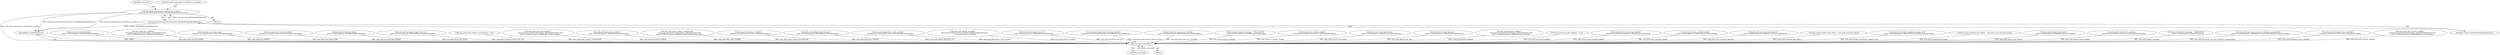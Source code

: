 digraph "1_Chrome_bfa69d49b17f33635c79f79819b90a8d2089c4b3_0@del" {
"1000322" [label="(Call,web_prefs.experimental_notifications_enabled =\n      command_line.HasSwitch(switches::kEnableDesktopNotifications))"];
"1000326" [label="(Call,command_line.HasSwitch(switches::kEnableDesktopNotifications))"];
"1000376" [label="(Return,return web_prefs;)"];
"1000330" [label="(Identifier,web_prefs)"];
"1000112" [label="(Call,web_prefs.serif_font_family =\n      prefs->GetString(prefs::kWebKitSerifFontFamily))"];
"1000377" [label="(Identifier,web_prefs)"];
"1000378" [label="(MethodReturn,WebPreferences)"];
"1000253" [label="(Call,web_prefs.java_enabled =\n        !command_line.HasSwitch(switches::kDisableJava) &&\n        prefs->GetBoolean(prefs::kWebKitJavaEnabled))"];
"1000273" [label="(Call,web_prefs.uses_page_cache =\n        command_line.HasSwitch(switches::kEnableFastback))"];
"1000298" [label="(Call,web_prefs.local_storage_enabled =\n      command_line.HasSwitch(switches::kEnableLocalStorage))"];
"1000106" [label="(Call,web_prefs.fixed_font_family =\n      prefs->GetString(prefs::kWebKitFixedFontFamily))"];
"1000172" [label="(Call,web_prefs.minimum_logical_font_size =\n      prefs->GetInteger(prefs::kWebKitMinimumLogicalFontSize))"];
"1000326" [label="(Call,command_line.HasSwitch(switches::kEnableDesktopNotifications))"];
"1000376" [label="(Return,return web_prefs;)"];
"1000366" [label="(Call,web_prefs.loads_images_automatically = true)"];
"1000223" [label="(Call,web_prefs.javascript_enabled =\n        !command_line.HasSwitch(switches::kDisableJavaScript) &&\n        prefs->GetBoolean(prefs::kWebKitJavascriptEnabled))"];
"1000191" [label="(Call,web_prefs.dom_paste_enabled =\n      prefs->GetBoolean(prefs::kWebKitDomPasteEnabled))"];
"1000263" [label="(Call,web_prefs.loads_images_automatically =\n        !command_line.HasSwitch(switches::kDisableImages) &&\n        prefs->GetBoolean(prefs::kWebKitLoadsImagesAutomatically))"];
"1000304" [label="(Call,web_prefs.databases_enabled =\n      command_line.HasSwitch(switches::kEnableDatabases))"];
"1000322" [label="(Call,web_prefs.experimental_notifications_enabled =\n      command_line.HasSwitch(switches::kEnableDesktopNotifications))"];
"1000160" [label="(Call,web_prefs.default_fixed_font_size =\n      prefs->GetInteger(prefs::kWebKitDefaultFixedFontSize))"];
"1000292" [label="(Call,web_prefs.application_cache_enabled =\n        command_line.HasSwitch(switches::kEnableApplicationCache))"];
"1000340" [label="(Call,web_prefs.default_encoding =\n      CharacterEncoding::GetCanonicalEncodingNameByAliasName(\n          web_prefs.default_encoding))"];
"1000166" [label="(Call,web_prefs.minimum_font_size =\n      prefs->GetInteger(prefs::kWebKitMinimumFontSize))"];
"1000316" [label="(Call,web_prefs.experimental_webgl_enabled =\n       command_line.HasSwitch(switches::kEnableExperimentalWebGL))"];
"1000334" [label="(Call,web_prefs.text_areas_are_resizable =\n      prefs->GetBoolean(prefs::kWebKitTextAreasAreResizable))"];
"1000203" [label="(Call,web_prefs.inspector_settings = WideToUTF8(\n      prefs->GetString(prefs::kWebKitInspectorSettings)))"];
"1000285" [label="(Call,web_prefs.xss_auditor_enabled =\n        !command_line.HasSwitch(switches::kDisableXSSAuditor))"];
"1000142" [label="(Call,web_prefs.cursive_font_family =\n      prefs->GetString(prefs::kWebKitCursiveFontFamily))"];
"1000154" [label="(Call,web_prefs.default_font_size =\n      prefs->GetInteger(prefs::kWebKitDefaultFontSize))"];
"1000243" [label="(Call,web_prefs.plugins_enabled =\n        !command_line.HasSwitch(switches::kDisablePlugins) &&\n        prefs->GetBoolean(prefs::kWebKitPluginsEnabled))"];
"1000371" [label="(Call,web_prefs.javascript_enabled = true)"];
"1000310" [label="(Call,web_prefs.session_storage_enabled =\n       command_line.HasSwitch(switches::kEnableSessionStorage))"];
"1000118" [label="(Call,web_prefs.sans_serif_font_family =\n      prefs->GetString(prefs::kWebKitSansSerifFontFamily))"];
"1000328" [label="(Call,web_prefs.uses_universal_detector =\n      prefs->GetBoolean(prefs::kWebKitUsesUniversalDetector))"];
"1000104" [label="(Block,)"];
"1000127" [label="(Call,web_prefs.standard_font_family = web_prefs.serif_font_family)"];
"1000197" [label="(Call,web_prefs.shrinks_standalone_images_to_fit =\n      prefs->GetBoolean(prefs::kWebKitShrinksStandaloneImagesToFit))"];
"1000135" [label="(Call,web_prefs.standard_font_family = web_prefs.sans_serif_font_family)"];
"1000148" [label="(Call,web_prefs.fantasy_font_family =\n      prefs->GetString(prefs::kWebKitFantasyFontFamily))"];
"1000279" [label="(Call,web_prefs.remote_fonts_enabled =\n        command_line.HasSwitch(switches::kEnableRemoteFonts))"];
"1000327" [label="(Identifier,switches::kEnableDesktopNotifications)"];
"1000210" [label="(Block,)"];
"1000323" [label="(Call,web_prefs.experimental_notifications_enabled)"];
"1000353" [label="(Call,web_prefs.default_encoding = WideToASCII(\n        prefs->GetString(prefs::kDefaultCharset)))"];
"1000185" [label="(Call,web_prefs.javascript_can_open_windows_automatically =\n      prefs->GetBoolean(prefs::kWebKitJavascriptCanOpenWindowsAutomatically))"];
"1000216" [label="(Call,web_prefs.developer_extras_enabled =\n        !command_line.HasSwitch(switches::kDisableDevTools))"];
"1000233" [label="(Call,web_prefs.web_security_enabled =\n        !command_line.HasSwitch(switches::kDisableWebSecurity) &&\n        prefs->GetBoolean(prefs::kWebKitWebSecurityEnabled))"];
"1000322" -> "1000210"  [label="AST: "];
"1000322" -> "1000326"  [label="CFG: "];
"1000323" -> "1000322"  [label="AST: "];
"1000326" -> "1000322"  [label="AST: "];
"1000330" -> "1000322"  [label="CFG: "];
"1000322" -> "1000378"  [label="DDG: command_line.HasSwitch(switches::kEnableDesktopNotifications)"];
"1000322" -> "1000378"  [label="DDG: web_prefs.experimental_notifications_enabled"];
"1000326" -> "1000322"  [label="DDG: switches::kEnableDesktopNotifications"];
"1000322" -> "1000376"  [label="DDG: web_prefs.experimental_notifications_enabled"];
"1000326" -> "1000327"  [label="CFG: "];
"1000327" -> "1000326"  [label="AST: "];
"1000326" -> "1000378"  [label="DDG: switches::kEnableDesktopNotifications"];
"1000376" -> "1000104"  [label="AST: "];
"1000376" -> "1000377"  [label="CFG: "];
"1000377" -> "1000376"  [label="AST: "];
"1000378" -> "1000376"  [label="CFG: "];
"1000376" -> "1000378"  [label="DDG: <RET>"];
"1000377" -> "1000376"  [label="DDG: web_prefs"];
"1000106" -> "1000376"  [label="DDG: web_prefs.fixed_font_family"];
"1000279" -> "1000376"  [label="DDG: web_prefs.remote_fonts_enabled"];
"1000292" -> "1000376"  [label="DDG: web_prefs.application_cache_enabled"];
"1000298" -> "1000376"  [label="DDG: web_prefs.local_storage_enabled"];
"1000148" -> "1000376"  [label="DDG: web_prefs.fantasy_font_family"];
"1000328" -> "1000376"  [label="DDG: web_prefs.uses_universal_detector"];
"1000366" -> "1000376"  [label="DDG: web_prefs.loads_images_automatically"];
"1000285" -> "1000376"  [label="DDG: web_prefs.xss_auditor_enabled"];
"1000185" -> "1000376"  [label="DDG: web_prefs.javascript_can_open_windows_automatically"];
"1000216" -> "1000376"  [label="DDG: web_prefs.developer_extras_enabled"];
"1000310" -> "1000376"  [label="DDG: web_prefs.session_storage_enabled"];
"1000253" -> "1000376"  [label="DDG: web_prefs.java_enabled"];
"1000304" -> "1000376"  [label="DDG: web_prefs.databases_enabled"];
"1000154" -> "1000376"  [label="DDG: web_prefs.default_font_size"];
"1000166" -> "1000376"  [label="DDG: web_prefs.minimum_font_size"];
"1000263" -> "1000376"  [label="DDG: web_prefs.loads_images_automatically"];
"1000273" -> "1000376"  [label="DDG: web_prefs.uses_page_cache"];
"1000112" -> "1000376"  [label="DDG: web_prefs.serif_font_family"];
"1000172" -> "1000376"  [label="DDG: web_prefs.minimum_logical_font_size"];
"1000233" -> "1000376"  [label="DDG: web_prefs.web_security_enabled"];
"1000142" -> "1000376"  [label="DDG: web_prefs.cursive_font_family"];
"1000135" -> "1000376"  [label="DDG: web_prefs.standard_font_family"];
"1000243" -> "1000376"  [label="DDG: web_prefs.plugins_enabled"];
"1000127" -> "1000376"  [label="DDG: web_prefs.standard_font_family"];
"1000353" -> "1000376"  [label="DDG: web_prefs.default_encoding"];
"1000371" -> "1000376"  [label="DDG: web_prefs.javascript_enabled"];
"1000118" -> "1000376"  [label="DDG: web_prefs.sans_serif_font_family"];
"1000340" -> "1000376"  [label="DDG: web_prefs.default_encoding"];
"1000160" -> "1000376"  [label="DDG: web_prefs.default_fixed_font_size"];
"1000334" -> "1000376"  [label="DDG: web_prefs.text_areas_are_resizable"];
"1000191" -> "1000376"  [label="DDG: web_prefs.dom_paste_enabled"];
"1000223" -> "1000376"  [label="DDG: web_prefs.javascript_enabled"];
"1000203" -> "1000376"  [label="DDG: web_prefs.inspector_settings"];
"1000197" -> "1000376"  [label="DDG: web_prefs.shrinks_standalone_images_to_fit"];
"1000316" -> "1000376"  [label="DDG: web_prefs.experimental_webgl_enabled"];
}
